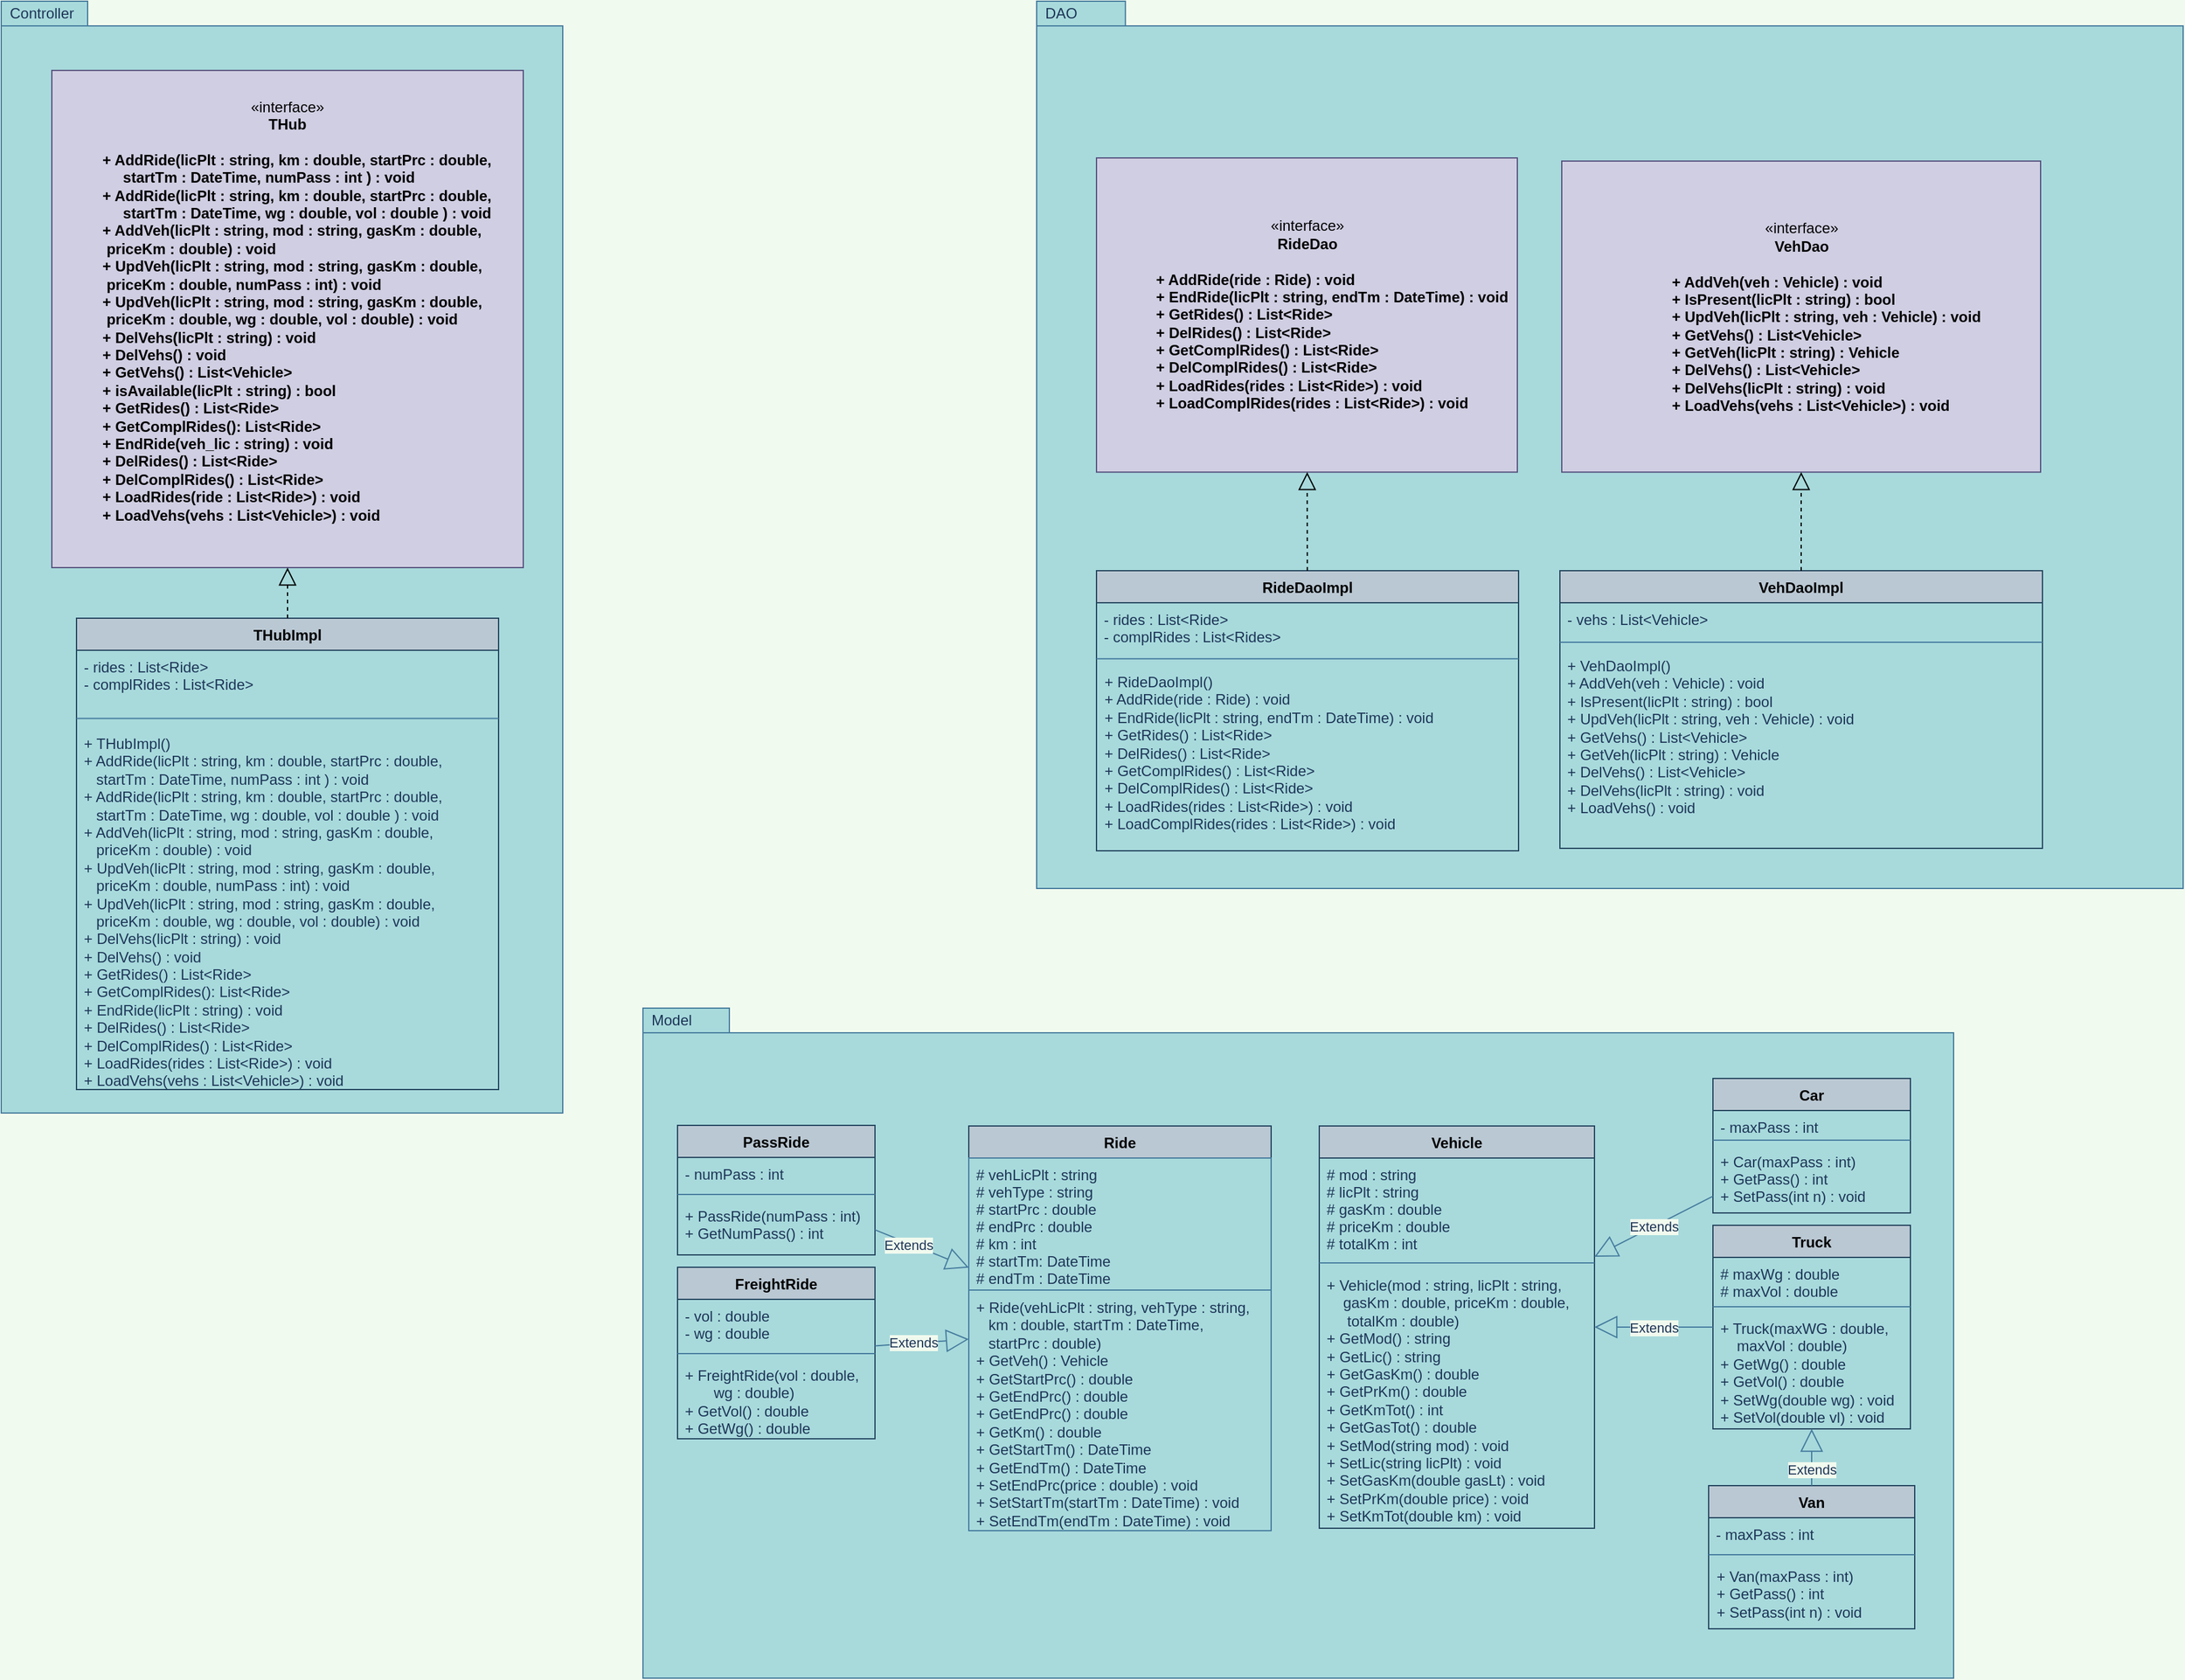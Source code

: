 <mxfile version="14.5.1" type="device"><diagram id="r5r_XLaW-ZYn9c92hxIi" name="Pagina-1"><mxGraphModel dx="2479" dy="1622" grid="0" gridSize="10" guides="1" tooltips="1" connect="1" arrows="1" fold="1" page="0" pageScale="1" pageWidth="827" pageHeight="1169" background="#F1FAEE" math="0" shadow="0"><root><mxCell id="0"/><mxCell id="1" parent="0"/><mxCell id="sbgBolf4F24oqy7_K1uV-75" value="" style="group" parent="1" vertex="1" connectable="0"><mxGeometry x="219" y="-437" width="929" height="759" as="geometry"/></mxCell><mxCell id="sbgBolf4F24oqy7_K1uV-58" value="DAO" style="shape=folder;xSize=90;align=left;spacingLeft=10;align=left;verticalAlign=top;spacingLeft=5;spacingTop=-4;tabWidth=70;tabHeight=20;tabPosition=left;html=1;strokeWidth=1;recursiveResize=0;fillColor=#A8DADC;strokeColor=#457B9D;fontColor=#1D3557;" parent="sbgBolf4F24oqy7_K1uV-75" vertex="1"><mxGeometry width="929" height="719" as="geometry"/></mxCell><mxCell id="sbgBolf4F24oqy7_K1uV-59" value="«interface»&lt;br&gt;&lt;b&gt;RideDao&lt;/b&gt;&lt;br&gt;&lt;div&gt;&lt;b&gt;&lt;br&gt;&lt;/b&gt;&lt;/div&gt;&lt;blockquote style=&quot;margin: 0 0 0 40px ; border: none ; padding: 0px&quot;&gt;&lt;b&gt;&lt;div style=&quot;text-align: left&quot;&gt;&lt;b&gt;+ AddRide(ride : Ride) : void&lt;/b&gt;&lt;/div&gt;&lt;/b&gt;&lt;b&gt;&lt;div style=&quot;text-align: left&quot;&gt;&lt;b&gt;+ EndRide(licPlt : string, endTm : DateTime) : void&lt;/b&gt;&lt;/div&gt;&lt;/b&gt;&lt;b&gt;&lt;div style=&quot;text-align: left&quot;&gt;&lt;b&gt;+ GetRides() : List&amp;lt;Ride&amp;gt;&lt;/b&gt;&lt;/div&gt;&lt;div style=&quot;text-align: left&quot;&gt;&lt;b&gt;+ DelRides() : List&amp;lt;Ride&amp;gt;&lt;/b&gt;&lt;/div&gt;&lt;/b&gt;&lt;b&gt;&lt;div style=&quot;text-align: left&quot;&gt;&lt;b&gt;+ GetComplRides() : List&amp;lt;Ride&amp;gt;&lt;/b&gt;&lt;/div&gt;&lt;/b&gt;&lt;b&gt;&lt;div style=&quot;text-align: left&quot;&gt;&lt;b&gt;+ DelComplRides() : List&amp;lt;Ride&amp;gt;&lt;/b&gt;&lt;/div&gt;&lt;/b&gt;&lt;b&gt;&lt;div style=&quot;text-align: left&quot;&gt;&lt;b&gt;+ LoadRides(rides : List&amp;lt;Ride&amp;gt;) : void&lt;/b&gt;&lt;/div&gt;&lt;div style=&quot;text-align: left&quot;&gt;&lt;b&gt;+ LoadComplRides(rides : List&amp;lt;Ride&amp;gt;) : void&lt;/b&gt;&lt;/div&gt;&lt;/b&gt;&lt;/blockquote&gt;" style="html=1;fillColor=#d0cee2;strokeColor=#56517e;whiteSpace=wrap;align=center;" parent="sbgBolf4F24oqy7_K1uV-75" vertex="1"><mxGeometry x="48.5" y="127" width="341" height="254.63" as="geometry"/></mxCell><mxCell id="sbgBolf4F24oqy7_K1uV-61" value="«interface»&lt;br&gt;&lt;b&gt;VehDao&lt;br&gt;&lt;br&gt;&lt;/b&gt;&lt;blockquote style=&quot;margin: 0 0 0 40px ; border: none ; padding: 0px&quot;&gt;&lt;b&gt;&lt;div style=&quot;text-align: left&quot;&gt;&lt;b&gt;+ AddVeh(veh : Vehicle) : void&lt;/b&gt;&lt;/div&gt;&lt;div style=&quot;text-align: left&quot;&gt;&lt;b&gt;+ IsPresent(licPlt : string) : bool&lt;/b&gt;&lt;/div&gt;&lt;/b&gt;&lt;b&gt;&lt;div style=&quot;text-align: left&quot;&gt;&lt;b&gt;+ UpdVeh(licPlt : string, veh : Vehicle) : void&lt;/b&gt;&lt;/div&gt;&lt;/b&gt;&lt;b&gt;&lt;div style=&quot;text-align: left&quot;&gt;&lt;b&gt;+ GetVehs() : List&amp;lt;Vehicle&amp;gt;&lt;/b&gt;&lt;/div&gt;&lt;div style=&quot;text-align: left&quot;&gt;&lt;b&gt;+ GetVeh(licPlt : string) : Vehicle&lt;/b&gt;&lt;/div&gt;&lt;div style=&quot;text-align: left&quot;&gt;&lt;b&gt;+ DelVehs() : List&amp;lt;Vehicle&amp;gt;&lt;/b&gt;&lt;/div&gt;&lt;div style=&quot;text-align: left&quot;&gt;&lt;b&gt;+ DelVehs(licPlt : string) : void&lt;/b&gt;&lt;/div&gt;&lt;/b&gt;&lt;b&gt;&lt;div style=&quot;text-align: left&quot;&gt;&lt;b&gt;+ LoadVehs(vehs : List&amp;lt;Vehicle&amp;gt;) : void&lt;/b&gt;&lt;/div&gt;&lt;/b&gt;&lt;/blockquote&gt;" style="html=1;fillColor=#d0cee2;strokeColor=#56517e;whiteSpace=wrap;" parent="sbgBolf4F24oqy7_K1uV-75" vertex="1"><mxGeometry x="425.5" y="129.516" width="388" height="252.111" as="geometry"/></mxCell><mxCell id="sbgBolf4F24oqy7_K1uV-65" value="RideDaoImpl" style="swimlane;fontStyle=1;align=center;verticalAlign=top;childLayout=stackLayout;horizontal=1;startSize=26;horizontalStack=0;resizeParent=1;resizeParentMax=0;resizeLast=0;collapsible=1;marginBottom=0;fillColor=#bac8d3;strokeColor=#23445d;" parent="sbgBolf4F24oqy7_K1uV-75" vertex="1"><mxGeometry x="48.5" y="461.54" width="342" height="227.001" as="geometry"/></mxCell><mxCell id="sbgBolf4F24oqy7_K1uV-66" value="- rides : List&lt;Ride&gt;&#10;- complRides : List&lt;Rides&gt;" style="text;strokeColor=none;fillColor=none;align=left;verticalAlign=top;spacingLeft=4;spacingRight=4;overflow=hidden;rotatable=0;points=[[0,0.5],[1,0.5]];portConstraint=eastwest;fontColor=#1D3557;" parent="sbgBolf4F24oqy7_K1uV-65" vertex="1"><mxGeometry y="26" width="342" height="40" as="geometry"/></mxCell><mxCell id="sbgBolf4F24oqy7_K1uV-67" value="" style="line;strokeWidth=1;fillColor=none;align=left;verticalAlign=middle;spacingTop=-1;spacingLeft=3;spacingRight=3;rotatable=0;labelPosition=right;points=[];portConstraint=eastwest;labelBackgroundColor=#F1FAEE;strokeColor=#457B9D;fontColor=#1D3557;" parent="sbgBolf4F24oqy7_K1uV-65" vertex="1"><mxGeometry y="66" width="342" height="10.671" as="geometry"/></mxCell><mxCell id="sbgBolf4F24oqy7_K1uV-68" value="+ RideDaoImpl()&#10;+ AddRide(ride : Ride) : void&#10;+ EndRide(licPlt : string, endTm : DateTime) : void&#10;+ GetRides() : List&lt;Ride&gt;&#10;+ DelRides() : List&lt;Ride&gt;&#10;+ GetComplRides() : List&lt;Ride&gt;&#10;+ DelComplRides() : List&lt;Ride&gt;&#10;+ LoadRides(rides : List&lt;Ride&gt;) : void&#10;+ LoadComplRides(rides : List&lt;Ride&gt;) : void" style="text;strokeColor=none;fillColor=none;align=left;verticalAlign=top;spacingLeft=4;spacingRight=4;overflow=hidden;rotatable=0;points=[[0,0.5],[1,0.5]];portConstraint=eastwest;fontColor=#1D3557;whiteSpace=wrap;" parent="sbgBolf4F24oqy7_K1uV-65" vertex="1"><mxGeometry y="76.671" width="342" height="150.33" as="geometry"/></mxCell><mxCell id="sbgBolf4F24oqy7_K1uV-69" value="VehDaoImpl" style="swimlane;fontStyle=1;align=center;verticalAlign=top;childLayout=stackLayout;horizontal=1;startSize=26;horizontalStack=0;resizeParent=1;resizeParentMax=0;resizeLast=0;collapsible=1;marginBottom=0;fillColor=#bac8d3;strokeColor=#23445d;" parent="sbgBolf4F24oqy7_K1uV-75" vertex="1"><mxGeometry x="424" y="461.54" width="391" height="225.0" as="geometry"/></mxCell><mxCell id="sbgBolf4F24oqy7_K1uV-70" value="- vehs : List&lt;Vehicle&gt;" style="text;strokeColor=none;fillColor=none;align=left;verticalAlign=top;spacingLeft=4;spacingRight=4;overflow=hidden;rotatable=0;points=[[0,0.5],[1,0.5]];portConstraint=eastwest;fontColor=#1D3557;" parent="sbgBolf4F24oqy7_K1uV-69" vertex="1"><mxGeometry y="26" width="391" height="26.678" as="geometry"/></mxCell><mxCell id="sbgBolf4F24oqy7_K1uV-71" value="" style="line;strokeWidth=1;fillColor=none;align=left;verticalAlign=middle;spacingTop=-1;spacingLeft=3;spacingRight=3;rotatable=0;labelPosition=right;points=[];portConstraint=eastwest;labelBackgroundColor=#F1FAEE;strokeColor=#457B9D;fontColor=#1D3557;" parent="sbgBolf4F24oqy7_K1uV-69" vertex="1"><mxGeometry y="52.678" width="391" height="10.671" as="geometry"/></mxCell><mxCell id="sbgBolf4F24oqy7_K1uV-72" value="+ VehDaoImpl()&lt;br&gt;+ AddVeh(veh : Vehicle) : void&lt;br&gt;+ IsPresent(licPlt : string) : bool&lt;br&gt;+ UpdVeh(licPlt : string, veh : Vehicle) : void&lt;br&gt;+ GetVehs() : List&amp;lt;Vehicle&amp;gt;&lt;br&gt;+ GetVeh(licPlt : string) : Vehicle&lt;br&gt;+ DelVehs() : List&amp;lt;Vehicle&amp;gt;&lt;br&gt;+ DelVehs(licPlt : string) : void&lt;br&gt;+ LoadVehs() : void&amp;nbsp;" style="text;strokeColor=none;fillColor=none;align=left;verticalAlign=top;spacingLeft=4;spacingRight=4;overflow=hidden;rotatable=0;points=[[0,0.5],[1,0.5]];portConstraint=eastwest;fontColor=#1D3557;whiteSpace=wrap;html=1;" parent="sbgBolf4F24oqy7_K1uV-69" vertex="1"><mxGeometry y="63.35" width="391" height="161.65" as="geometry"/></mxCell><mxCell id="sbgBolf4F24oqy7_K1uV-73" value="" style="endArrow=block;dashed=1;endFill=0;endSize=12;html=1;" parent="sbgBolf4F24oqy7_K1uV-75" source="sbgBolf4F24oqy7_K1uV-65" target="sbgBolf4F24oqy7_K1uV-59" edge="1"><mxGeometry width="160" relative="1" as="geometry"><mxPoint x="224" y="401.51" as="sourcePoint"/><mxPoint x="384" y="401.51" as="targetPoint"/></mxGeometry></mxCell><mxCell id="sbgBolf4F24oqy7_K1uV-74" value="" style="endArrow=block;dashed=1;endFill=0;endSize=12;html=1;" parent="sbgBolf4F24oqy7_K1uV-75" source="sbgBolf4F24oqy7_K1uV-69" target="sbgBolf4F24oqy7_K1uV-61" edge="1"><mxGeometry width="160" relative="1" as="geometry"><mxPoint x="561" y="493.55" as="sourcePoint"/><mxPoint x="721" y="493.55" as="targetPoint"/></mxGeometry></mxCell><mxCell id="gXxtxDvkqgxazWjPlUTL-2" value="" style="group" parent="1" vertex="1" connectable="0"><mxGeometry x="-100" y="379" width="1062" height="543" as="geometry"/></mxCell><mxCell id="kZnkpQ3XxZyATBB7E41t-5" value="Model" style="shape=folder;xSize=90;align=left;spacingLeft=10;align=left;verticalAlign=top;spacingLeft=5;spacingTop=-4;tabWidth=70;tabHeight=20;tabPosition=left;html=1;strokeWidth=1;recursiveResize=0;fillColor=#A8DADC;strokeColor=#457B9D;fontColor=#1D3557;" parent="gXxtxDvkqgxazWjPlUTL-2" vertex="1"><mxGeometry width="1062" height="543" as="geometry"/></mxCell><mxCell id="kZnkpQ3XxZyATBB7E41t-42" value="PassRide" style="swimlane;fontStyle=1;align=center;verticalAlign=top;childLayout=stackLayout;horizontal=1;startSize=26;horizontalStack=0;resizeParent=1;resizeParentMax=0;resizeLast=0;collapsible=1;marginBottom=0;fillColor=#bac8d3;strokeColor=#23445d;" parent="gXxtxDvkqgxazWjPlUTL-2" vertex="1"><mxGeometry x="28" y="95" width="160" height="105" as="geometry"/></mxCell><mxCell id="kZnkpQ3XxZyATBB7E41t-43" value="- numPass : int" style="text;strokeColor=none;fillColor=none;align=left;verticalAlign=top;spacingLeft=4;spacingRight=4;overflow=hidden;rotatable=0;points=[[0,0.5],[1,0.5]];portConstraint=eastwest;fontColor=#1D3557;" parent="kZnkpQ3XxZyATBB7E41t-42" vertex="1"><mxGeometry y="26" width="160" height="26" as="geometry"/></mxCell><mxCell id="kZnkpQ3XxZyATBB7E41t-44" value="" style="line;strokeWidth=1;fillColor=none;align=left;verticalAlign=middle;spacingTop=-1;spacingLeft=3;spacingRight=3;rotatable=0;labelPosition=right;points=[];portConstraint=eastwest;labelBackgroundColor=#F1FAEE;strokeColor=#457B9D;fontColor=#1D3557;" parent="kZnkpQ3XxZyATBB7E41t-42" vertex="1"><mxGeometry y="52" width="160" height="8" as="geometry"/></mxCell><mxCell id="kZnkpQ3XxZyATBB7E41t-45" value="+ PassRide(numPass : int)&#10;+ GetNumPass() : int" style="text;strokeColor=none;fillColor=none;align=left;verticalAlign=top;spacingLeft=4;spacingRight=4;overflow=hidden;rotatable=0;points=[[0,0.5],[1,0.5]];portConstraint=eastwest;fontColor=#1D3557;" parent="kZnkpQ3XxZyATBB7E41t-42" vertex="1"><mxGeometry y="60" width="160" height="45" as="geometry"/></mxCell><mxCell id="kZnkpQ3XxZyATBB7E41t-64" value="Extends" style="endArrow=block;endSize=16;endFill=0;html=1;labelBackgroundColor=#F1FAEE;strokeColor=#457B9D;fontColor=#1D3557;" parent="gXxtxDvkqgxazWjPlUTL-2" source="kZnkpQ3XxZyATBB7E41t-42" target="kZnkpQ3XxZyATBB7E41t-37" edge="1"><mxGeometry x="-0.269" y="-2" width="160" relative="1" as="geometry"><mxPoint x="163" y="301" as="sourcePoint"/><mxPoint x="323" y="301" as="targetPoint"/><mxPoint y="-1" as="offset"/></mxGeometry></mxCell><mxCell id="kZnkpQ3XxZyATBB7E41t-58" value="FreightRide" style="swimlane;fontStyle=1;align=center;verticalAlign=top;childLayout=stackLayout;horizontal=1;startSize=26;horizontalStack=0;resizeParent=1;resizeParentMax=0;resizeLast=0;collapsible=1;marginBottom=0;fillColor=#bac8d3;strokeColor=#23445d;" parent="gXxtxDvkqgxazWjPlUTL-2" vertex="1"><mxGeometry x="28" y="210" width="160" height="139" as="geometry"/></mxCell><mxCell id="kZnkpQ3XxZyATBB7E41t-59" value="- vol : double&#10;- wg : double" style="text;strokeColor=none;fillColor=none;align=left;verticalAlign=top;spacingLeft=4;spacingRight=4;overflow=hidden;rotatable=0;points=[[0,0.5],[1,0.5]];portConstraint=eastwest;fontColor=#1D3557;" parent="kZnkpQ3XxZyATBB7E41t-58" vertex="1"><mxGeometry y="26" width="160" height="40" as="geometry"/></mxCell><mxCell id="kZnkpQ3XxZyATBB7E41t-60" value="" style="line;strokeWidth=1;fillColor=none;align=left;verticalAlign=middle;spacingTop=-1;spacingLeft=3;spacingRight=3;rotatable=0;labelPosition=right;points=[];portConstraint=eastwest;labelBackgroundColor=#F1FAEE;strokeColor=#457B9D;fontColor=#1D3557;" parent="kZnkpQ3XxZyATBB7E41t-58" vertex="1"><mxGeometry y="66" width="160" height="8" as="geometry"/></mxCell><mxCell id="kZnkpQ3XxZyATBB7E41t-61" value="+ FreightRide(vol : double,         wg : double)&#10;+ GetVol() : double&#10;+ GetWg() : double" style="text;strokeColor=none;fillColor=none;align=left;verticalAlign=top;spacingLeft=4;spacingRight=4;overflow=hidden;rotatable=0;points=[[0,0.5],[1,0.5]];portConstraint=eastwest;whiteSpace=wrap;fontColor=#1D3557;" parent="kZnkpQ3XxZyATBB7E41t-58" vertex="1"><mxGeometry y="74" width="160" height="65" as="geometry"/></mxCell><mxCell id="kZnkpQ3XxZyATBB7E41t-63" value="Extends" style="endArrow=block;endSize=16;endFill=0;html=1;labelBackgroundColor=#F1FAEE;strokeColor=#457B9D;fontColor=#1D3557;" parent="gXxtxDvkqgxazWjPlUTL-2" source="kZnkpQ3XxZyATBB7E41t-58" target="kZnkpQ3XxZyATBB7E41t-37" edge="1"><mxGeometry x="-0.175" width="160" relative="1" as="geometry"><mxPoint x="322" y="322" as="sourcePoint"/><mxPoint x="482" y="322" as="targetPoint"/><mxPoint as="offset"/></mxGeometry></mxCell><mxCell id="kZnkpQ3XxZyATBB7E41t-37" value="Ride" style="swimlane;fontStyle=1;align=center;verticalAlign=top;childLayout=stackLayout;horizontal=1;startSize=26;horizontalStack=0;resizeParent=1;resizeParentMax=0;resizeLast=0;collapsible=1;marginBottom=0;fillColor=#bac8d3;strokeColor=#23445d;" parent="gXxtxDvkqgxazWjPlUTL-2" vertex="1"><mxGeometry x="264" y="95.5" width="245" height="328" as="geometry"><mxRectangle x="-145" y="383" width="90" height="26" as="alternateBounds"/></mxGeometry></mxCell><mxCell id="kZnkpQ3XxZyATBB7E41t-38" value="# vehLicPlt : string&#10;# vehType : string&#10;# startPrc : double&#10;# endPrc : double&#10;# km : int&#10;# startTm: DateTime&#10;# endTm : DateTime" style="text;align=left;verticalAlign=top;spacingLeft=4;spacingRight=4;overflow=hidden;rotatable=0;points=[[0,0.5],[1,0.5]];portConstraint=eastwest;fillColor=#A8DADC;strokeColor=#457B9D;fontColor=#1D3557;" parent="kZnkpQ3XxZyATBB7E41t-37" vertex="1"><mxGeometry y="26" width="245" height="107" as="geometry"/></mxCell><mxCell id="kZnkpQ3XxZyATBB7E41t-39" value="" style="line;strokeWidth=1;fillColor=none;align=left;verticalAlign=middle;spacingTop=-1;spacingLeft=3;spacingRight=3;rotatable=0;labelPosition=right;points=[];portConstraint=eastwest;labelBackgroundColor=#F1FAEE;strokeColor=#457B9D;fontColor=#1D3557;" parent="kZnkpQ3XxZyATBB7E41t-37" vertex="1"><mxGeometry y="133" width="245" as="geometry"/></mxCell><mxCell id="kZnkpQ3XxZyATBB7E41t-40" value="+ Ride(vehLicPlt : string, vehType : string,       km : double, startTm : DateTime, &#10;   startPrc : double)&#10;+ GetVeh() : Vehicle&#10;+ GetStartPrc() : double&#10;+ GetEndPrc() : double&#10;+ GetEndPrc() : double&#10;+ GetKm() : double&#10;+ GetStartTm() : DateTime&#10;+ GetEndTm() : DateTime&#10;+ SetEndPrc(price : double) : void&#10;+ SetStartTm(startTm : DateTime) : void&#10;+ SetEndTm(endTm : DateTime) : void" style="text;strokeColor=#457B9D;fillColor=#A8DADC;align=left;verticalAlign=top;spacingLeft=4;spacingRight=4;overflow=hidden;rotatable=0;points=[[0,0.5],[1,0.5]];portConstraint=eastwest;whiteSpace=wrap;fontColor=#1D3557;" parent="kZnkpQ3XxZyATBB7E41t-37" vertex="1"><mxGeometry y="133" width="245" height="195" as="geometry"/></mxCell><mxCell id="sbgBolf4F24oqy7_K1uV-30" value="Vehicle" style="swimlane;fontStyle=1;align=center;verticalAlign=top;childLayout=stackLayout;horizontal=1;startSize=26;horizontalStack=0;resizeParent=1;resizeParentMax=0;resizeLast=0;collapsible=1;marginBottom=0;fillColor=#bac8d3;strokeColor=#23445d;" parent="gXxtxDvkqgxazWjPlUTL-2" vertex="1"><mxGeometry x="548" y="95.5" width="223" height="326" as="geometry"/></mxCell><mxCell id="sbgBolf4F24oqy7_K1uV-31" value="# mod : string&#10;# licPlt : string&#10;# gasKm : double&#10;# priceKm : double&#10;# totalKm : int" style="text;strokeColor=none;fillColor=none;align=left;verticalAlign=top;spacingLeft=4;spacingRight=4;overflow=hidden;rotatable=0;points=[[0,0.5],[1,0.5]];portConstraint=eastwest;fontColor=#1D3557;" parent="sbgBolf4F24oqy7_K1uV-30" vertex="1"><mxGeometry y="26" width="223" height="81" as="geometry"/></mxCell><mxCell id="sbgBolf4F24oqy7_K1uV-32" value="" style="line;strokeWidth=1;fillColor=none;align=left;verticalAlign=middle;spacingTop=-1;spacingLeft=3;spacingRight=3;rotatable=0;labelPosition=right;points=[];portConstraint=eastwest;labelBackgroundColor=#F1FAEE;strokeColor=#457B9D;fontColor=#1D3557;" parent="sbgBolf4F24oqy7_K1uV-30" vertex="1"><mxGeometry y="107" width="223" height="8" as="geometry"/></mxCell><mxCell id="sbgBolf4F24oqy7_K1uV-33" value="+ Vehicle(mod : string, licPlt : string,          gasKm : double, priceKm : double,         totalKm : double)&#10;+ GetMod() : string&#10;+ GetLic() : string&#10;+ GetGasKm() : double&#10;+ GetPrKm() : double&#10;+ GetKmTot() : int&#10;+ GetGasTot() : double&#10;+ SetMod(string mod) : void&#10;+ SetLic(string licPlt) : void&#10;+ SetGasKm(double gasLt) : void&#10;+ SetPrKm(double price) : void&#10;+ SetKmTot(double km) : void&#10;" style="text;strokeColor=none;fillColor=none;align=left;verticalAlign=top;spacingLeft=4;spacingRight=4;overflow=hidden;rotatable=0;points=[[0,0.5],[1,0.5]];portConstraint=eastwest;whiteSpace=wrap;fontColor=#1D3557;" parent="sbgBolf4F24oqy7_K1uV-30" vertex="1"><mxGeometry y="115" width="223" height="211" as="geometry"/></mxCell><mxCell id="sbgBolf4F24oqy7_K1uV-34" value="Truck" style="swimlane;fontStyle=1;align=center;verticalAlign=top;childLayout=stackLayout;horizontal=1;startSize=26;horizontalStack=0;resizeParent=1;resizeParentMax=0;resizeLast=0;collapsible=1;marginBottom=0;fillColor=#bac8d3;strokeColor=#23445d;" parent="gXxtxDvkqgxazWjPlUTL-2" vertex="1"><mxGeometry x="867" y="176" width="160" height="165" as="geometry"/></mxCell><mxCell id="sbgBolf4F24oqy7_K1uV-35" value="# maxWg : double&#10;# maxVol : double" style="text;strokeColor=none;fillColor=none;align=left;verticalAlign=top;spacingLeft=4;spacingRight=4;overflow=hidden;rotatable=0;points=[[0,0.5],[1,0.5]];portConstraint=eastwest;fontColor=#1D3557;" parent="sbgBolf4F24oqy7_K1uV-34" vertex="1"><mxGeometry y="26" width="160" height="36" as="geometry"/></mxCell><mxCell id="sbgBolf4F24oqy7_K1uV-36" value="" style="line;strokeWidth=1;fillColor=none;align=left;verticalAlign=middle;spacingTop=-1;spacingLeft=3;spacingRight=3;rotatable=0;labelPosition=right;points=[];portConstraint=eastwest;labelBackgroundColor=#F1FAEE;strokeColor=#457B9D;fontColor=#1D3557;" parent="sbgBolf4F24oqy7_K1uV-34" vertex="1"><mxGeometry y="62" width="160" height="8" as="geometry"/></mxCell><mxCell id="sbgBolf4F24oqy7_K1uV-37" value="+ Truck(maxWG : double,        maxVol : double)&#10;+ GetWg() : double&#10;+ GetVol() : double&#10;+ SetWg(double wg) : void&#10;+ SetVol(double vl) : void" style="text;strokeColor=none;fillColor=none;align=left;verticalAlign=top;spacingLeft=4;spacingRight=4;overflow=hidden;rotatable=0;points=[[0,0.5],[1,0.5]];portConstraint=eastwest;whiteSpace=wrap;fontColor=#1D3557;" parent="sbgBolf4F24oqy7_K1uV-34" vertex="1"><mxGeometry y="70" width="160" height="95" as="geometry"/></mxCell><mxCell id="sbgBolf4F24oqy7_K1uV-38" value="Car" style="swimlane;fontStyle=1;align=center;verticalAlign=top;childLayout=stackLayout;horizontal=1;startSize=26;horizontalStack=0;resizeParent=1;resizeParentMax=0;resizeLast=0;collapsible=1;marginBottom=0;fillColor=#bac8d3;strokeColor=#23445d;" parent="gXxtxDvkqgxazWjPlUTL-2" vertex="1"><mxGeometry x="867" y="57" width="160" height="109" as="geometry"/></mxCell><mxCell id="sbgBolf4F24oqy7_K1uV-39" value="- maxPass : int" style="text;strokeColor=none;fillColor=none;align=left;verticalAlign=top;spacingLeft=4;spacingRight=4;overflow=hidden;rotatable=0;points=[[0,0.5],[1,0.5]];portConstraint=eastwest;fontColor=#1D3557;" parent="sbgBolf4F24oqy7_K1uV-38" vertex="1"><mxGeometry y="26" width="160" height="20" as="geometry"/></mxCell><mxCell id="sbgBolf4F24oqy7_K1uV-40" value="" style="line;strokeWidth=1;fillColor=none;align=left;verticalAlign=middle;spacingTop=-1;spacingLeft=3;spacingRight=3;rotatable=0;labelPosition=right;points=[];portConstraint=eastwest;labelBackgroundColor=#F1FAEE;strokeColor=#457B9D;fontColor=#1D3557;" parent="sbgBolf4F24oqy7_K1uV-38" vertex="1"><mxGeometry y="46" width="160" height="8" as="geometry"/></mxCell><mxCell id="sbgBolf4F24oqy7_K1uV-41" value="+ Car(maxPass : int)&#10;+ GetPass() : int&#10;+ SetPass(int n) : void" style="text;strokeColor=none;fillColor=none;align=left;verticalAlign=top;spacingLeft=4;spacingRight=4;overflow=hidden;rotatable=0;points=[[0,0.5],[1,0.5]];portConstraint=eastwest;fontColor=#1D3557;" parent="sbgBolf4F24oqy7_K1uV-38" vertex="1"><mxGeometry y="54" width="160" height="55" as="geometry"/></mxCell><mxCell id="sbgBolf4F24oqy7_K1uV-42" value="Van" style="swimlane;fontStyle=1;align=center;verticalAlign=top;childLayout=stackLayout;horizontal=1;startSize=26;horizontalStack=0;resizeParent=1;resizeParentMax=0;resizeLast=0;collapsible=1;marginBottom=0;fillColor=#bac8d3;strokeColor=#23445d;" parent="gXxtxDvkqgxazWjPlUTL-2" vertex="1"><mxGeometry x="863.5" y="387" width="167" height="116" as="geometry"/></mxCell><mxCell id="sbgBolf4F24oqy7_K1uV-43" value="- maxPass : int" style="text;strokeColor=none;fillColor=none;align=left;verticalAlign=top;spacingLeft=4;spacingRight=4;overflow=hidden;rotatable=0;points=[[0,0.5],[1,0.5]];portConstraint=eastwest;fontColor=#1D3557;" parent="sbgBolf4F24oqy7_K1uV-42" vertex="1"><mxGeometry y="26" width="167" height="26" as="geometry"/></mxCell><mxCell id="sbgBolf4F24oqy7_K1uV-44" value="" style="line;strokeWidth=1;fillColor=none;align=left;verticalAlign=middle;spacingTop=-1;spacingLeft=3;spacingRight=3;rotatable=0;labelPosition=right;points=[];portConstraint=eastwest;labelBackgroundColor=#F1FAEE;strokeColor=#457B9D;fontColor=#1D3557;" parent="sbgBolf4F24oqy7_K1uV-42" vertex="1"><mxGeometry y="52" width="167" height="8" as="geometry"/></mxCell><mxCell id="sbgBolf4F24oqy7_K1uV-45" value="+ Van(maxPass : int)&#10;+ GetPass() : int&#10;+ SetPass(int n) : void" style="text;strokeColor=none;fillColor=none;align=left;verticalAlign=top;spacingLeft=4;spacingRight=4;overflow=hidden;rotatable=0;points=[[0,0.5],[1,0.5]];portConstraint=eastwest;whiteSpace=wrap;fontColor=#1D3557;" parent="sbgBolf4F24oqy7_K1uV-42" vertex="1"><mxGeometry y="60" width="167" height="56" as="geometry"/></mxCell><mxCell id="sbgBolf4F24oqy7_K1uV-46" value="Extends" style="endArrow=block;endSize=16;endFill=0;html=1;labelBackgroundColor=#F1FAEE;strokeColor=#457B9D;fontColor=#1D3557;" parent="gXxtxDvkqgxazWjPlUTL-2" source="sbgBolf4F24oqy7_K1uV-38" target="sbgBolf4F24oqy7_K1uV-30" edge="1"><mxGeometry x="549" y="57" width="160" as="geometry"><mxPoint x="1060" y="308" as="sourcePoint"/><mxPoint x="1220" y="308" as="targetPoint"/></mxGeometry></mxCell><mxCell id="sbgBolf4F24oqy7_K1uV-47" value="Extends" style="endArrow=block;endSize=16;endFill=0;html=1;labelBackgroundColor=#F1FAEE;strokeColor=#457B9D;fontColor=#1D3557;" parent="gXxtxDvkqgxazWjPlUTL-2" source="sbgBolf4F24oqy7_K1uV-34" target="sbgBolf4F24oqy7_K1uV-30" edge="1"><mxGeometry x="549" y="57" width="160" as="geometry"><mxPoint x="865" y="219" as="sourcePoint"/><mxPoint x="773" y="211" as="targetPoint"/></mxGeometry></mxCell><mxCell id="sbgBolf4F24oqy7_K1uV-48" value="Extends" style="endArrow=block;endSize=16;endFill=0;html=1;labelBackgroundColor=#F1FAEE;strokeColor=#457B9D;fontColor=#1D3557;" parent="gXxtxDvkqgxazWjPlUTL-2" source="sbgBolf4F24oqy7_K1uV-42" target="sbgBolf4F24oqy7_K1uV-34" edge="1"><mxGeometry x="394" y="-331" width="160" as="geometry"><mxPoint x="1060" y="308" as="sourcePoint"/><mxPoint x="1220" y="308" as="targetPoint"/><mxPoint y="10" as="offset"/></mxGeometry></mxCell><mxCell id="gXxtxDvkqgxazWjPlUTL-3" value="" style="group" parent="1" vertex="1" connectable="0"><mxGeometry x="-620" y="-437" width="455" height="924" as="geometry"/></mxCell><mxCell id="sbgBolf4F24oqy7_K1uV-76" value="Controller" style="shape=folder;xSize=90;align=left;spacingLeft=10;align=left;verticalAlign=top;spacingLeft=5;spacingTop=-4;tabWidth=70;tabHeight=20;tabPosition=left;html=1;strokeWidth=1;recursiveResize=0;fillColor=#A8DADC;strokeColor=#457B9D;fontColor=#1D3557;" parent="gXxtxDvkqgxazWjPlUTL-3" vertex="1"><mxGeometry width="455" height="901" as="geometry"/></mxCell><mxCell id="sbgBolf4F24oqy7_K1uV-77" value="«interface»&lt;br&gt;&lt;b&gt;THub&lt;/b&gt;&lt;br&gt;&lt;div&gt;&lt;b&gt;&lt;br&gt;&lt;/b&gt;&lt;/div&gt;&lt;blockquote style=&quot;margin: 0 0 0 40px ; border: none ; padding: 0px&quot;&gt;&lt;b&gt;&lt;div style=&quot;text-align: left&quot;&gt;&lt;b&gt;+ AddRide(licPlt : string, km : double, startPrc : double,&amp;nbsp; &amp;nbsp; &amp;nbsp; &amp;nbsp; &amp;nbsp; &amp;nbsp; &amp;nbsp;startTm : DateTime, numPass : int ) : void&lt;/b&gt;&lt;/div&gt;&lt;/b&gt;&lt;b&gt;&lt;div style=&quot;text-align: left&quot;&gt;&lt;b&gt;+ AddRide(licPlt : string, km : double, startPrc : double,&amp;nbsp; &amp;nbsp; &amp;nbsp; &amp;nbsp; &amp;nbsp; &amp;nbsp; &amp;nbsp;startTm : DateTime, wg : double, vol : double ) : void&lt;/b&gt;&lt;/div&gt;&lt;div style=&quot;text-align: left&quot;&gt;&lt;b&gt;+ AddVeh(licPlt : string, mod : string, gasKm : double,&amp;nbsp; &amp;nbsp; &amp;nbsp; &amp;nbsp; &amp;nbsp; &amp;nbsp;priceKm : double) : void&lt;/b&gt;&lt;/div&gt;&lt;div style=&quot;text-align: left&quot;&gt;&lt;b&gt;+ UpdVeh(licPlt : string, mod : string, gasKm : double,&amp;nbsp; &amp;nbsp; &amp;nbsp; &amp;nbsp; &amp;nbsp; &amp;nbsp;priceKm : double, numPass : int) : void&lt;/b&gt;&lt;/div&gt;&lt;div style=&quot;text-align: left&quot;&gt;&lt;b&gt;+ UpdVeh(licPlt : string, mod : string, gasKm : double,&amp;nbsp; &amp;nbsp; &amp;nbsp; &amp;nbsp; &amp;nbsp; &amp;nbsp;priceKm : double, wg : double, vol : double) : void&lt;/b&gt;&lt;b&gt;&lt;br&gt;&lt;/b&gt;&lt;/div&gt;&lt;div style=&quot;text-align: left&quot;&gt;&lt;b&gt;+ DelVehs(licPlt : string) : void&lt;/b&gt;&lt;/div&gt;&lt;div style=&quot;text-align: left&quot;&gt;&lt;b&gt;+ DelVehs() : void&lt;/b&gt;&lt;/div&gt;&lt;div style=&quot;text-align: left&quot;&gt;&lt;b&gt;+ GetVehs() : List&amp;lt;Vehicle&amp;gt;&lt;/b&gt;&lt;/div&gt;&lt;div style=&quot;text-align: left&quot;&gt;&lt;b&gt;+ isAvailable(licPlt : string) : bool&lt;/b&gt;&lt;/div&gt;&lt;div style=&quot;text-align: left&quot;&gt;&lt;b&gt;+ GetRides() : List&amp;lt;Ride&amp;gt;&lt;/b&gt;&lt;/div&gt;&lt;div style=&quot;text-align: left&quot;&gt;&lt;b&gt;+ GetComplRides(): List&amp;lt;Ride&amp;gt;&lt;/b&gt;&lt;/div&gt;&lt;div style=&quot;text-align: left&quot;&gt;&lt;b&gt;+ EndRide(veh_lic : string) : void&lt;/b&gt;&lt;/div&gt;&lt;div style=&quot;text-align: left&quot;&gt;&lt;b&gt;+ DelRides() : List&amp;lt;Ride&amp;gt;&lt;/b&gt;&lt;/div&gt;&lt;div style=&quot;text-align: left&quot;&gt;&lt;b&gt;+ DelComplRides() : List&amp;lt;Ride&amp;gt;&lt;/b&gt;&lt;/div&gt;&lt;div style=&quot;text-align: left&quot;&gt;&lt;b&gt;+ LoadRides(ride : List&amp;lt;Ride&amp;gt;) : void&lt;/b&gt;&lt;/div&gt;&lt;div style=&quot;text-align: left&quot;&gt;&lt;b&gt;+ LoadVehs(vehs : List&amp;lt;Vehicle&amp;gt;) : void&lt;/b&gt;&lt;/div&gt;&lt;/b&gt;&lt;/blockquote&gt;&lt;b&gt;&lt;div style=&quot;text-align: left&quot;&gt;&lt;br&gt;&lt;/div&gt;&lt;/b&gt;" style="html=1;fillColor=#d0cee2;strokeColor=#56517e;whiteSpace=wrap;align=center;" parent="gXxtxDvkqgxazWjPlUTL-3" vertex="1"><mxGeometry x="41" y="56.06" width="382" height="402.94" as="geometry"/></mxCell><mxCell id="sbgBolf4F24oqy7_K1uV-78" value="THubImpl" style="swimlane;fontStyle=1;align=center;verticalAlign=top;childLayout=stackLayout;horizontal=1;startSize=26;horizontalStack=0;resizeParent=1;resizeParentMax=0;resizeLast=0;collapsible=1;marginBottom=0;fillColor=#bac8d3;strokeColor=#23445d;" parent="gXxtxDvkqgxazWjPlUTL-3" vertex="1"><mxGeometry x="61" y="500" width="342" height="381.999" as="geometry"/></mxCell><mxCell id="sbgBolf4F24oqy7_K1uV-79" value="- rides : List&lt;Ride&gt;&#10;- complRides : List&lt;Ride&gt;" style="text;strokeColor=none;fillColor=none;align=left;verticalAlign=top;spacingLeft=4;spacingRight=4;overflow=hidden;rotatable=0;points=[[0,0.5],[1,0.5]];portConstraint=eastwest;fontColor=#1D3557;" parent="sbgBolf4F24oqy7_K1uV-78" vertex="1"><mxGeometry y="26" width="342" height="48.785" as="geometry"/></mxCell><mxCell id="sbgBolf4F24oqy7_K1uV-80" value="" style="line;strokeWidth=1;fillColor=none;align=left;verticalAlign=middle;spacingTop=-1;spacingLeft=3;spacingRight=3;rotatable=0;labelPosition=right;points=[];portConstraint=eastwest;labelBackgroundColor=#F1FAEE;strokeColor=#457B9D;fontColor=#1D3557;" parent="sbgBolf4F24oqy7_K1uV-78" vertex="1"><mxGeometry y="74.785" width="342" height="12.813" as="geometry"/></mxCell><mxCell id="sbgBolf4F24oqy7_K1uV-81" value="+ THubImpl()&#10;+ AddRide(licPlt : string, km : double, startPrc : double,               startTm : DateTime, numPass : int ) : void&#10;+ AddRide(licPlt : string, km : double, startPrc : double,               startTm : DateTime, wg : double, vol : double ) : void&#10;+ AddVeh(licPlt : string, mod : string, gasKm : double,                 priceKm : double) : void&#10;+ UpdVeh(licPlt : string, mod : string, gasKm : double,                 priceKm : double, numPass : int) : void&#10;+ UpdVeh(licPlt : string, mod : string, gasKm : double,                 priceKm : double, wg : double, vol : double) : void&#10;+ DelVehs(licPlt : string) : void&#10;+ DelVehs() : void&#10;+ GetRides() : List&lt;Ride&gt;&#10;+ GetComplRides(): List&lt;Ride&gt;&#10;+ EndRide(licPlt : string) : void&#10;+ DelRides() : List&lt;Ride&gt;&#10;+ DelComplRides() : List&lt;Ride&gt;&#10;+ LoadRides(rides : List&lt;Ride&gt;) : void&#10;+ LoadVehs(vehs : List&lt;Vehicle&gt;) : void" style="text;strokeColor=none;fillColor=none;align=left;verticalAlign=top;spacingLeft=4;spacingRight=4;overflow=hidden;rotatable=0;points=[[0,0.5],[1,0.5]];portConstraint=eastwest;fontColor=#1D3557;whiteSpace=wrap;" parent="sbgBolf4F24oqy7_K1uV-78" vertex="1"><mxGeometry y="87.599" width="342" height="294.4" as="geometry"/></mxCell><mxCell id="sbgBolf4F24oqy7_K1uV-82" value="" style="endArrow=block;dashed=1;endFill=0;endSize=12;html=1;" parent="gXxtxDvkqgxazWjPlUTL-3" source="sbgBolf4F24oqy7_K1uV-78" target="sbgBolf4F24oqy7_K1uV-77" edge="1"><mxGeometry width="160" as="geometry"><mxPoint x="25" y="592.616" as="sourcePoint"/><mxPoint x="185" y="592.616" as="targetPoint"/></mxGeometry></mxCell></root></mxGraphModel></diagram></mxfile>
